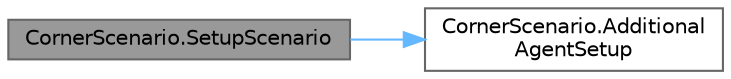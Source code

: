 digraph "CornerScenario.SetupScenario"
{
 // LATEX_PDF_SIZE
  bgcolor="transparent";
  edge [fontname=Helvetica,fontsize=10,labelfontname=Helvetica,labelfontsize=10];
  node [fontname=Helvetica,fontsize=10,shape=box,height=0.2,width=0.4];
  rankdir="LR";
  Node1 [id="Node000001",label="CornerScenario.SetupScenario",height=0.2,width=0.4,color="gray40", fillcolor="grey60", style="filled", fontcolor="black",tooltip="Populates scene with agents, gives them their destination."];
  Node1 -> Node2 [id="edge1_Node000001_Node000002",color="steelblue1",style="solid",tooltip=" "];
  Node2 [id="Node000002",label="CornerScenario.Additional\lAgentSetup",height=0.2,width=0.4,color="grey40", fillcolor="white", style="filled",URL="$class_corner_scenario.html#aa7e799ece9f81f5acfc1d01f201b1cac",tooltip="Add additional setup for agents."];
}
